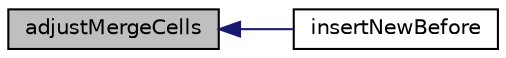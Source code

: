 digraph "adjustMergeCells"
{
  edge [fontname="Helvetica",fontsize="10",labelfontname="Helvetica",labelfontsize="10"];
  node [fontname="Helvetica",fontsize="10",shape=record];
  rankdir="LR";
  Node23 [label="adjustMergeCells",height=0.2,width=0.4,color="black", fillcolor="grey75", style="filled", fontcolor="black"];
  Node23 -> Node24 [dir="back",color="midnightblue",fontsize="10",style="solid",fontname="Helvetica"];
  Node24 [label="insertNewBefore",height=0.2,width=0.4,color="black", fillcolor="white", style="filled",URL="$class_p_h_p_excel___reference_helper.html#a55e990024949c1c0c2ae42c9894012be"];
}
